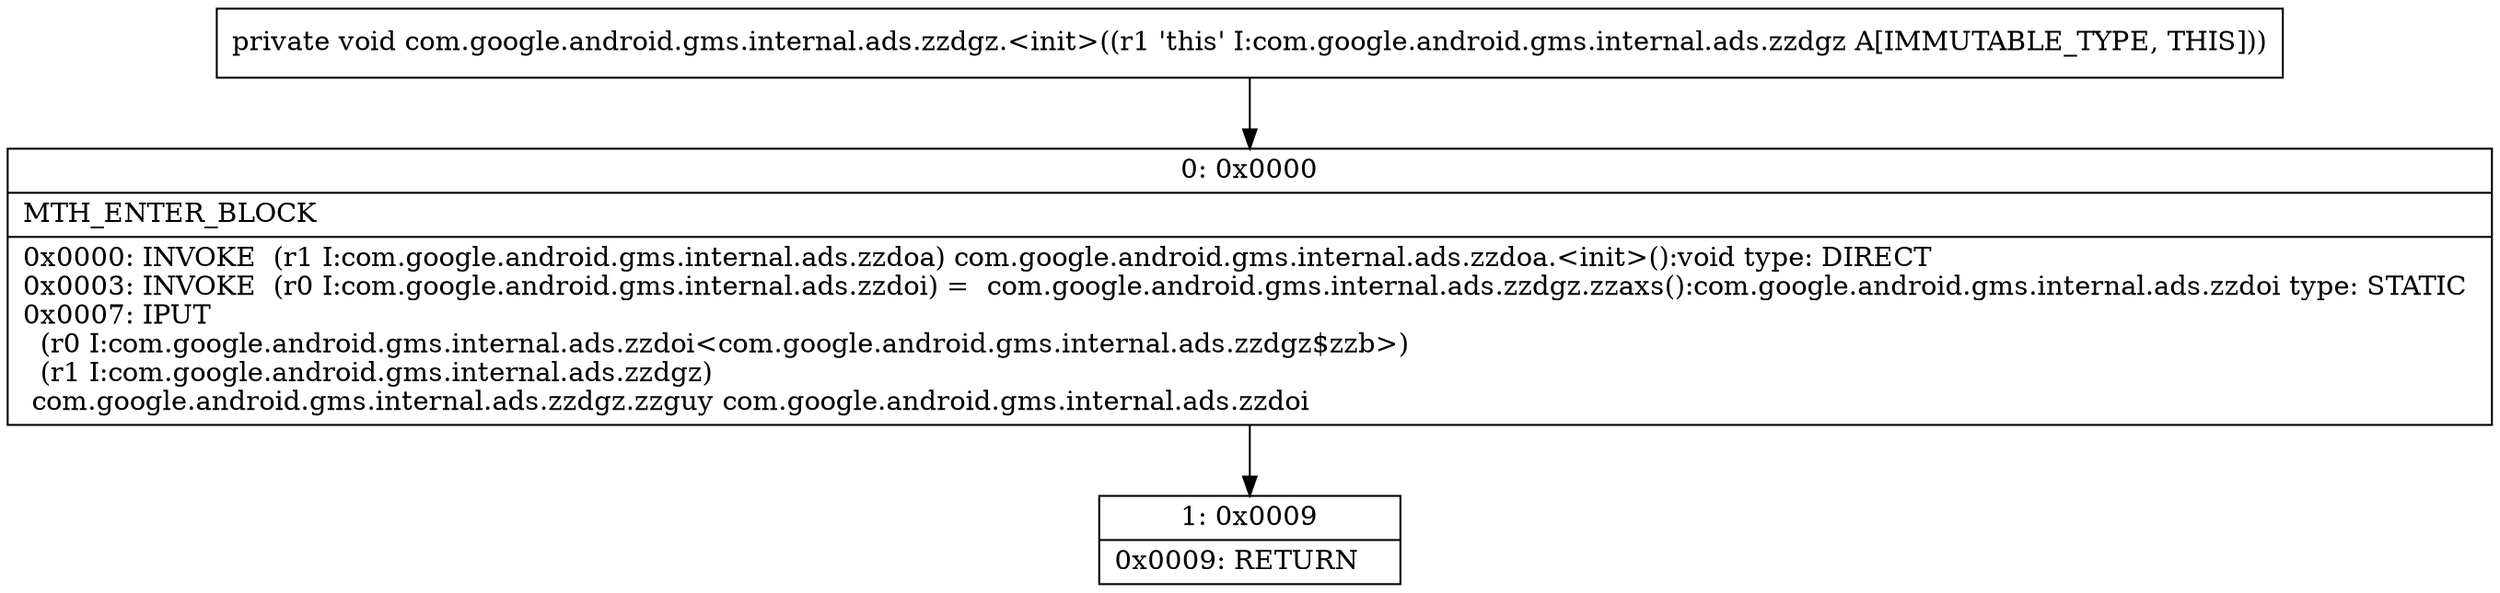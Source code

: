 digraph "CFG forcom.google.android.gms.internal.ads.zzdgz.\<init\>()V" {
Node_0 [shape=record,label="{0\:\ 0x0000|MTH_ENTER_BLOCK\l|0x0000: INVOKE  (r1 I:com.google.android.gms.internal.ads.zzdoa) com.google.android.gms.internal.ads.zzdoa.\<init\>():void type: DIRECT \l0x0003: INVOKE  (r0 I:com.google.android.gms.internal.ads.zzdoi) =  com.google.android.gms.internal.ads.zzdgz.zzaxs():com.google.android.gms.internal.ads.zzdoi type: STATIC \l0x0007: IPUT  \l  (r0 I:com.google.android.gms.internal.ads.zzdoi\<com.google.android.gms.internal.ads.zzdgz$zzb\>)\l  (r1 I:com.google.android.gms.internal.ads.zzdgz)\l com.google.android.gms.internal.ads.zzdgz.zzguy com.google.android.gms.internal.ads.zzdoi \l}"];
Node_1 [shape=record,label="{1\:\ 0x0009|0x0009: RETURN   \l}"];
MethodNode[shape=record,label="{private void com.google.android.gms.internal.ads.zzdgz.\<init\>((r1 'this' I:com.google.android.gms.internal.ads.zzdgz A[IMMUTABLE_TYPE, THIS])) }"];
MethodNode -> Node_0;
Node_0 -> Node_1;
}

